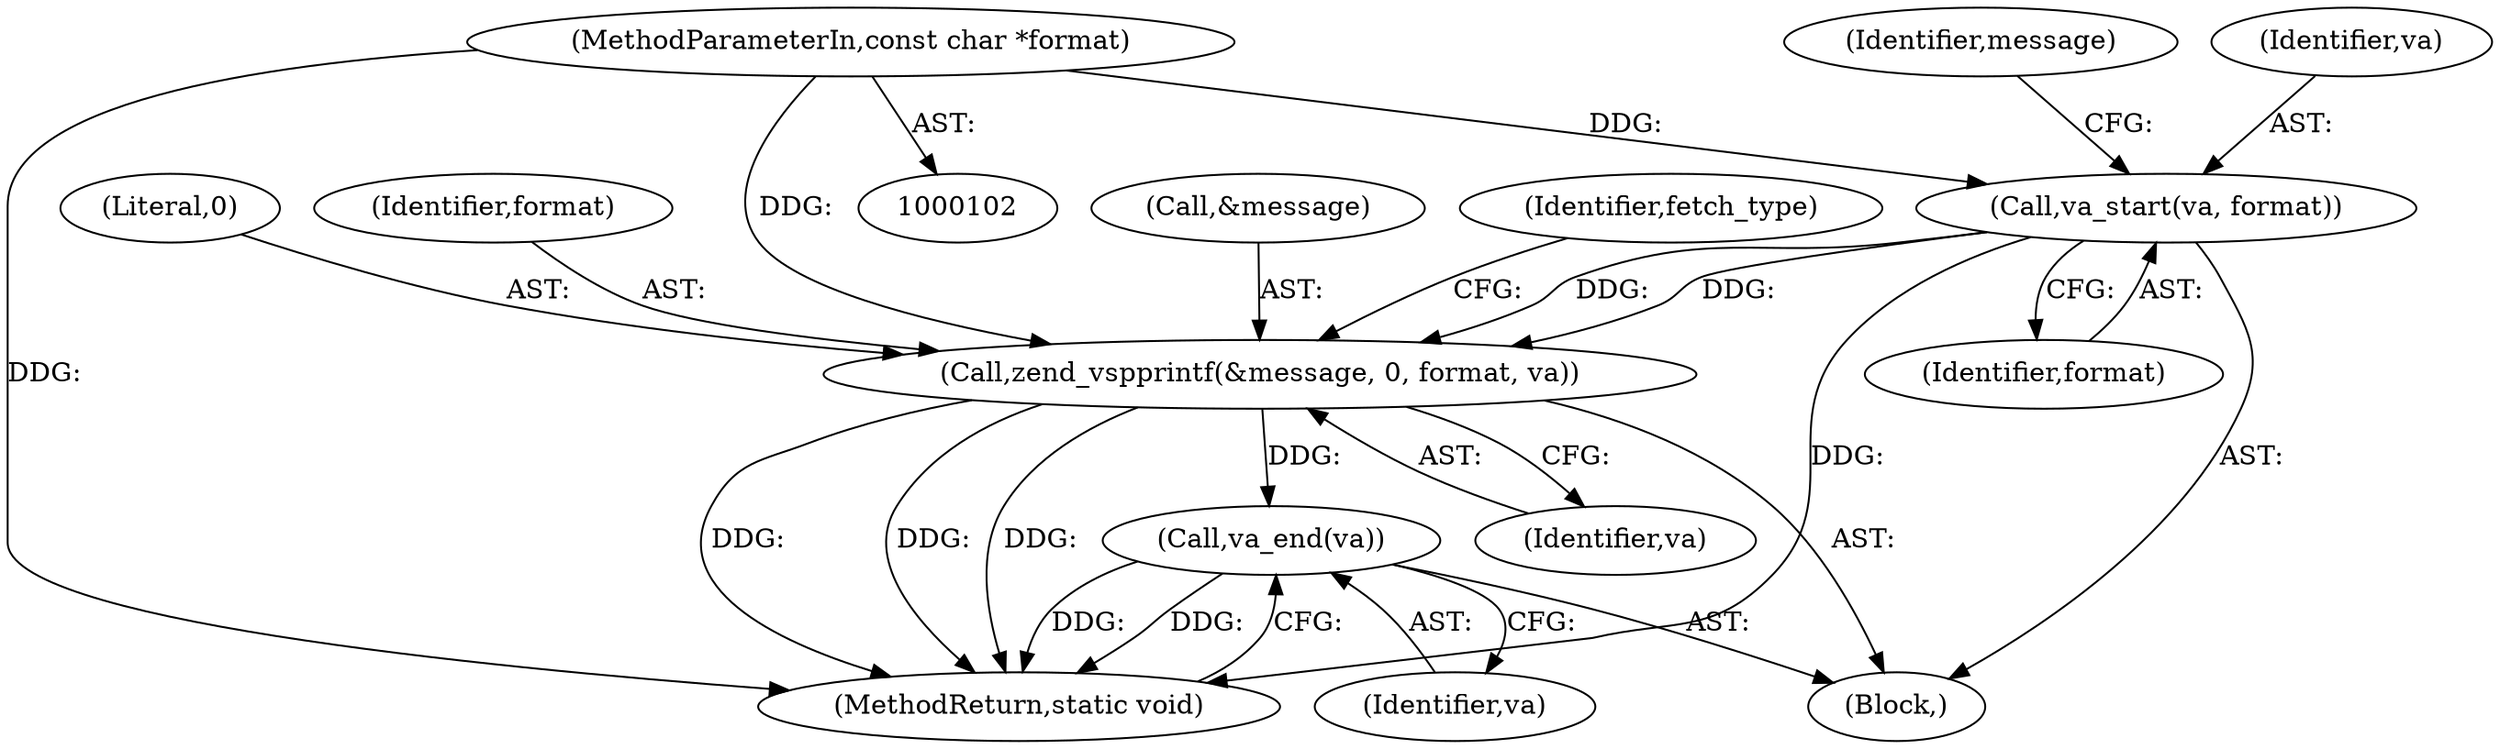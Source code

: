 digraph "0_php-src_b101a6bbd4f2181c360bd38e7683df4a03cba83e@pointer" {
"1000112" [label="(Call,va_start(va, format))"];
"1000105" [label="(MethodParameterIn,const char *format)"];
"1000115" [label="(Call,zend_vspprintf(&message, 0, format, va))"];
"1000137" [label="(Call,va_end(va))"];
"1000114" [label="(Identifier,format)"];
"1000138" [label="(Identifier,va)"];
"1000113" [label="(Identifier,va)"];
"1000118" [label="(Literal,0)"];
"1000137" [label="(Call,va_end(va))"];
"1000117" [label="(Identifier,message)"];
"1000106" [label="(Block,)"];
"1000119" [label="(Identifier,format)"];
"1000112" [label="(Call,va_start(va, format))"];
"1000116" [label="(Call,&message)"];
"1000123" [label="(Identifier,fetch_type)"];
"1000139" [label="(MethodReturn,static void)"];
"1000105" [label="(MethodParameterIn,const char *format)"];
"1000115" [label="(Call,zend_vspprintf(&message, 0, format, va))"];
"1000120" [label="(Identifier,va)"];
"1000112" -> "1000106"  [label="AST: "];
"1000112" -> "1000114"  [label="CFG: "];
"1000113" -> "1000112"  [label="AST: "];
"1000114" -> "1000112"  [label="AST: "];
"1000117" -> "1000112"  [label="CFG: "];
"1000112" -> "1000139"  [label="DDG: "];
"1000105" -> "1000112"  [label="DDG: "];
"1000112" -> "1000115"  [label="DDG: "];
"1000112" -> "1000115"  [label="DDG: "];
"1000105" -> "1000102"  [label="AST: "];
"1000105" -> "1000139"  [label="DDG: "];
"1000105" -> "1000115"  [label="DDG: "];
"1000115" -> "1000106"  [label="AST: "];
"1000115" -> "1000120"  [label="CFG: "];
"1000116" -> "1000115"  [label="AST: "];
"1000118" -> "1000115"  [label="AST: "];
"1000119" -> "1000115"  [label="AST: "];
"1000120" -> "1000115"  [label="AST: "];
"1000123" -> "1000115"  [label="CFG: "];
"1000115" -> "1000139"  [label="DDG: "];
"1000115" -> "1000139"  [label="DDG: "];
"1000115" -> "1000139"  [label="DDG: "];
"1000115" -> "1000137"  [label="DDG: "];
"1000137" -> "1000106"  [label="AST: "];
"1000137" -> "1000138"  [label="CFG: "];
"1000138" -> "1000137"  [label="AST: "];
"1000139" -> "1000137"  [label="CFG: "];
"1000137" -> "1000139"  [label="DDG: "];
"1000137" -> "1000139"  [label="DDG: "];
}
